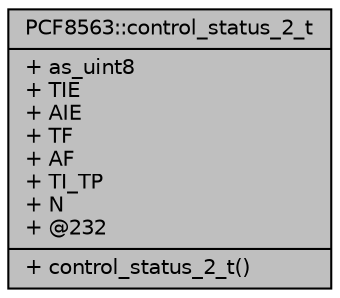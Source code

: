 digraph "PCF8563::control_status_2_t"
{
  edge [fontname="Helvetica",fontsize="10",labelfontname="Helvetica",labelfontsize="10"];
  node [fontname="Helvetica",fontsize="10",shape=record];
  Node1 [label="{PCF8563::control_status_2_t\n|+ as_uint8\l+ TIE\l+ AIE\l+ TF\l+ AF\l+ TI_TP\l+ N\l+ @232\l|+ control_status_2_t()\l}",height=0.2,width=0.4,color="black", fillcolor="grey75", style="filled", fontcolor="black"];
}
